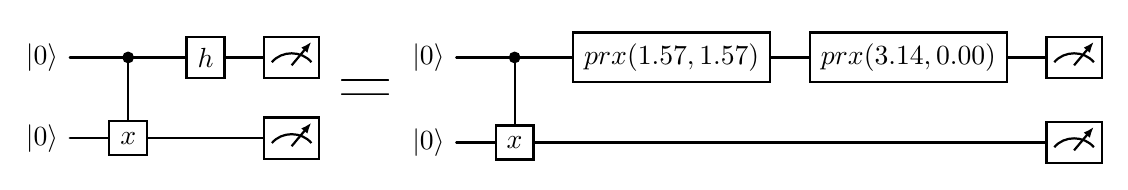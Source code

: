 \documentclass[border=6pt]{standalone}
\usepackage[utf8]{inputenc}
\usepackage[T1]{fontenc}
\usepackage{tikz}
\usetikzlibrary{quantikz2}
\begin{document}\begin{quantikz}
	\lstick{\ket{0}}	&	\ctrl{1}	&	\gate{h}	&	\meter{}\\
	\lstick{\ket{0}}	&	\gate{x}	&	\qw	&	\meter{}
\end{quantikz}
{\Huge{\textbf{=}}}
\begin{quantikz}
	\lstick{\ket{0}}	&	\ctrl{1}	&	\gate{prx(1.57 , 1.57)}	&	\gate{prx(3.14 , 0.00)}	&	\meter{}\\
	\lstick{\ket{0}}	&	\gate{x}	&	\qw	&	\qw	&	\meter{}
\end{quantikz}
\end{document}
